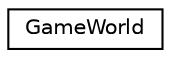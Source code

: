 digraph "Graphical Class Hierarchy"
{
  edge [fontname="Helvetica",fontsize="10",labelfontname="Helvetica",labelfontsize="10"];
  node [fontname="Helvetica",fontsize="10",shape=record];
  rankdir="LR";
  Node1 [label="GameWorld",height=0.2,width=0.4,color="black", fillcolor="white", style="filled",URL="$class_game_world.html"];
}
